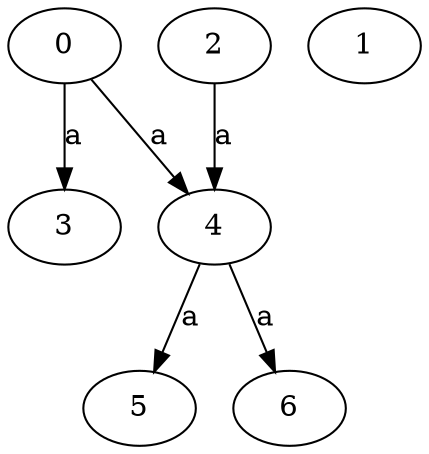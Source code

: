 strict digraph  {
0;
1;
3;
4;
5;
6;
2;
0 -> 3  [label=a];
0 -> 4  [label=a];
4 -> 5  [label=a];
4 -> 6  [label=a];
2 -> 4  [label=a];
}
